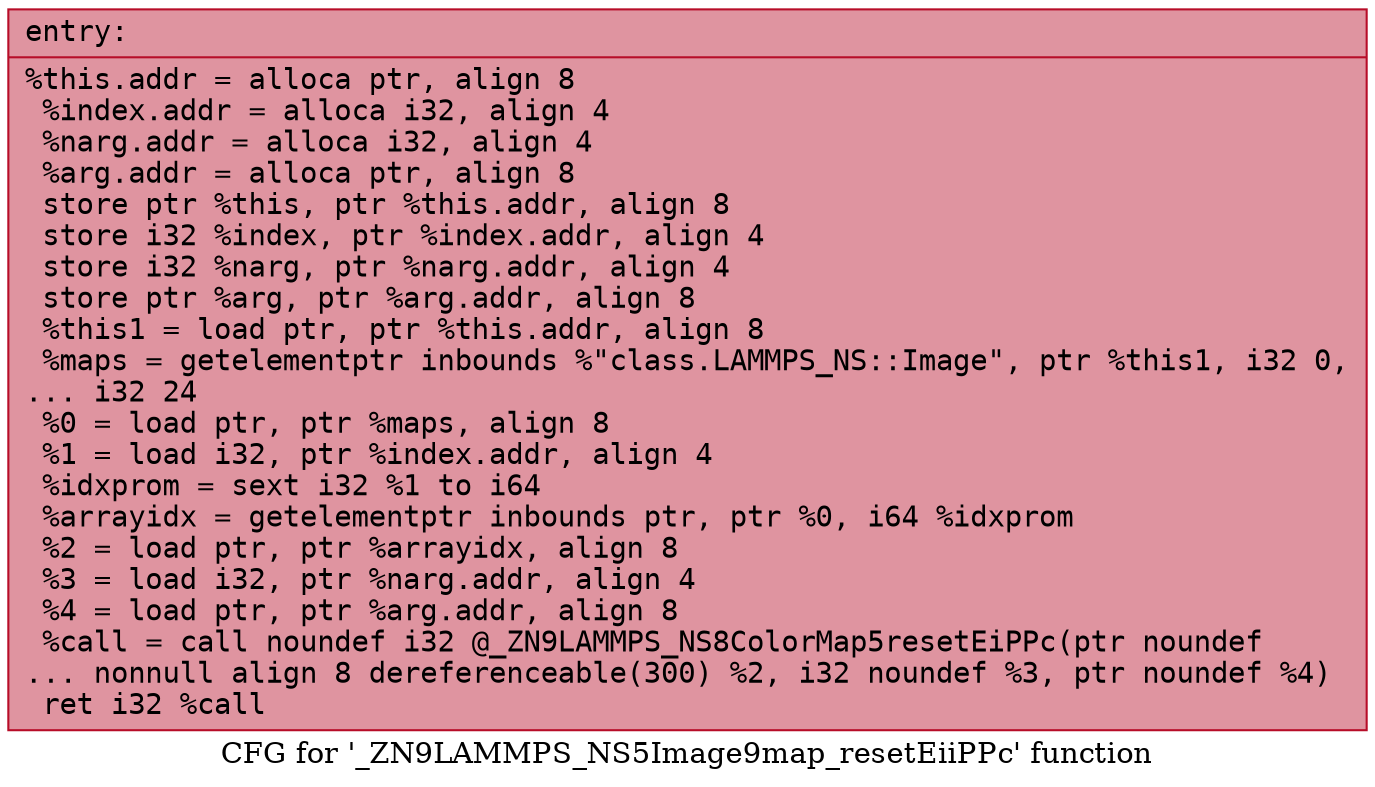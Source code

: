 digraph "CFG for '_ZN9LAMMPS_NS5Image9map_resetEiiPPc' function" {
	label="CFG for '_ZN9LAMMPS_NS5Image9map_resetEiiPPc' function";

	Node0x55d95321b8b0 [shape=record,color="#b70d28ff", style=filled, fillcolor="#b70d2870" fontname="Courier",label="{entry:\l|  %this.addr = alloca ptr, align 8\l  %index.addr = alloca i32, align 4\l  %narg.addr = alloca i32, align 4\l  %arg.addr = alloca ptr, align 8\l  store ptr %this, ptr %this.addr, align 8\l  store i32 %index, ptr %index.addr, align 4\l  store i32 %narg, ptr %narg.addr, align 4\l  store ptr %arg, ptr %arg.addr, align 8\l  %this1 = load ptr, ptr %this.addr, align 8\l  %maps = getelementptr inbounds %\"class.LAMMPS_NS::Image\", ptr %this1, i32 0,\l... i32 24\l  %0 = load ptr, ptr %maps, align 8\l  %1 = load i32, ptr %index.addr, align 4\l  %idxprom = sext i32 %1 to i64\l  %arrayidx = getelementptr inbounds ptr, ptr %0, i64 %idxprom\l  %2 = load ptr, ptr %arrayidx, align 8\l  %3 = load i32, ptr %narg.addr, align 4\l  %4 = load ptr, ptr %arg.addr, align 8\l  %call = call noundef i32 @_ZN9LAMMPS_NS8ColorMap5resetEiPPc(ptr noundef\l... nonnull align 8 dereferenceable(300) %2, i32 noundef %3, ptr noundef %4)\l  ret i32 %call\l}"];
}
